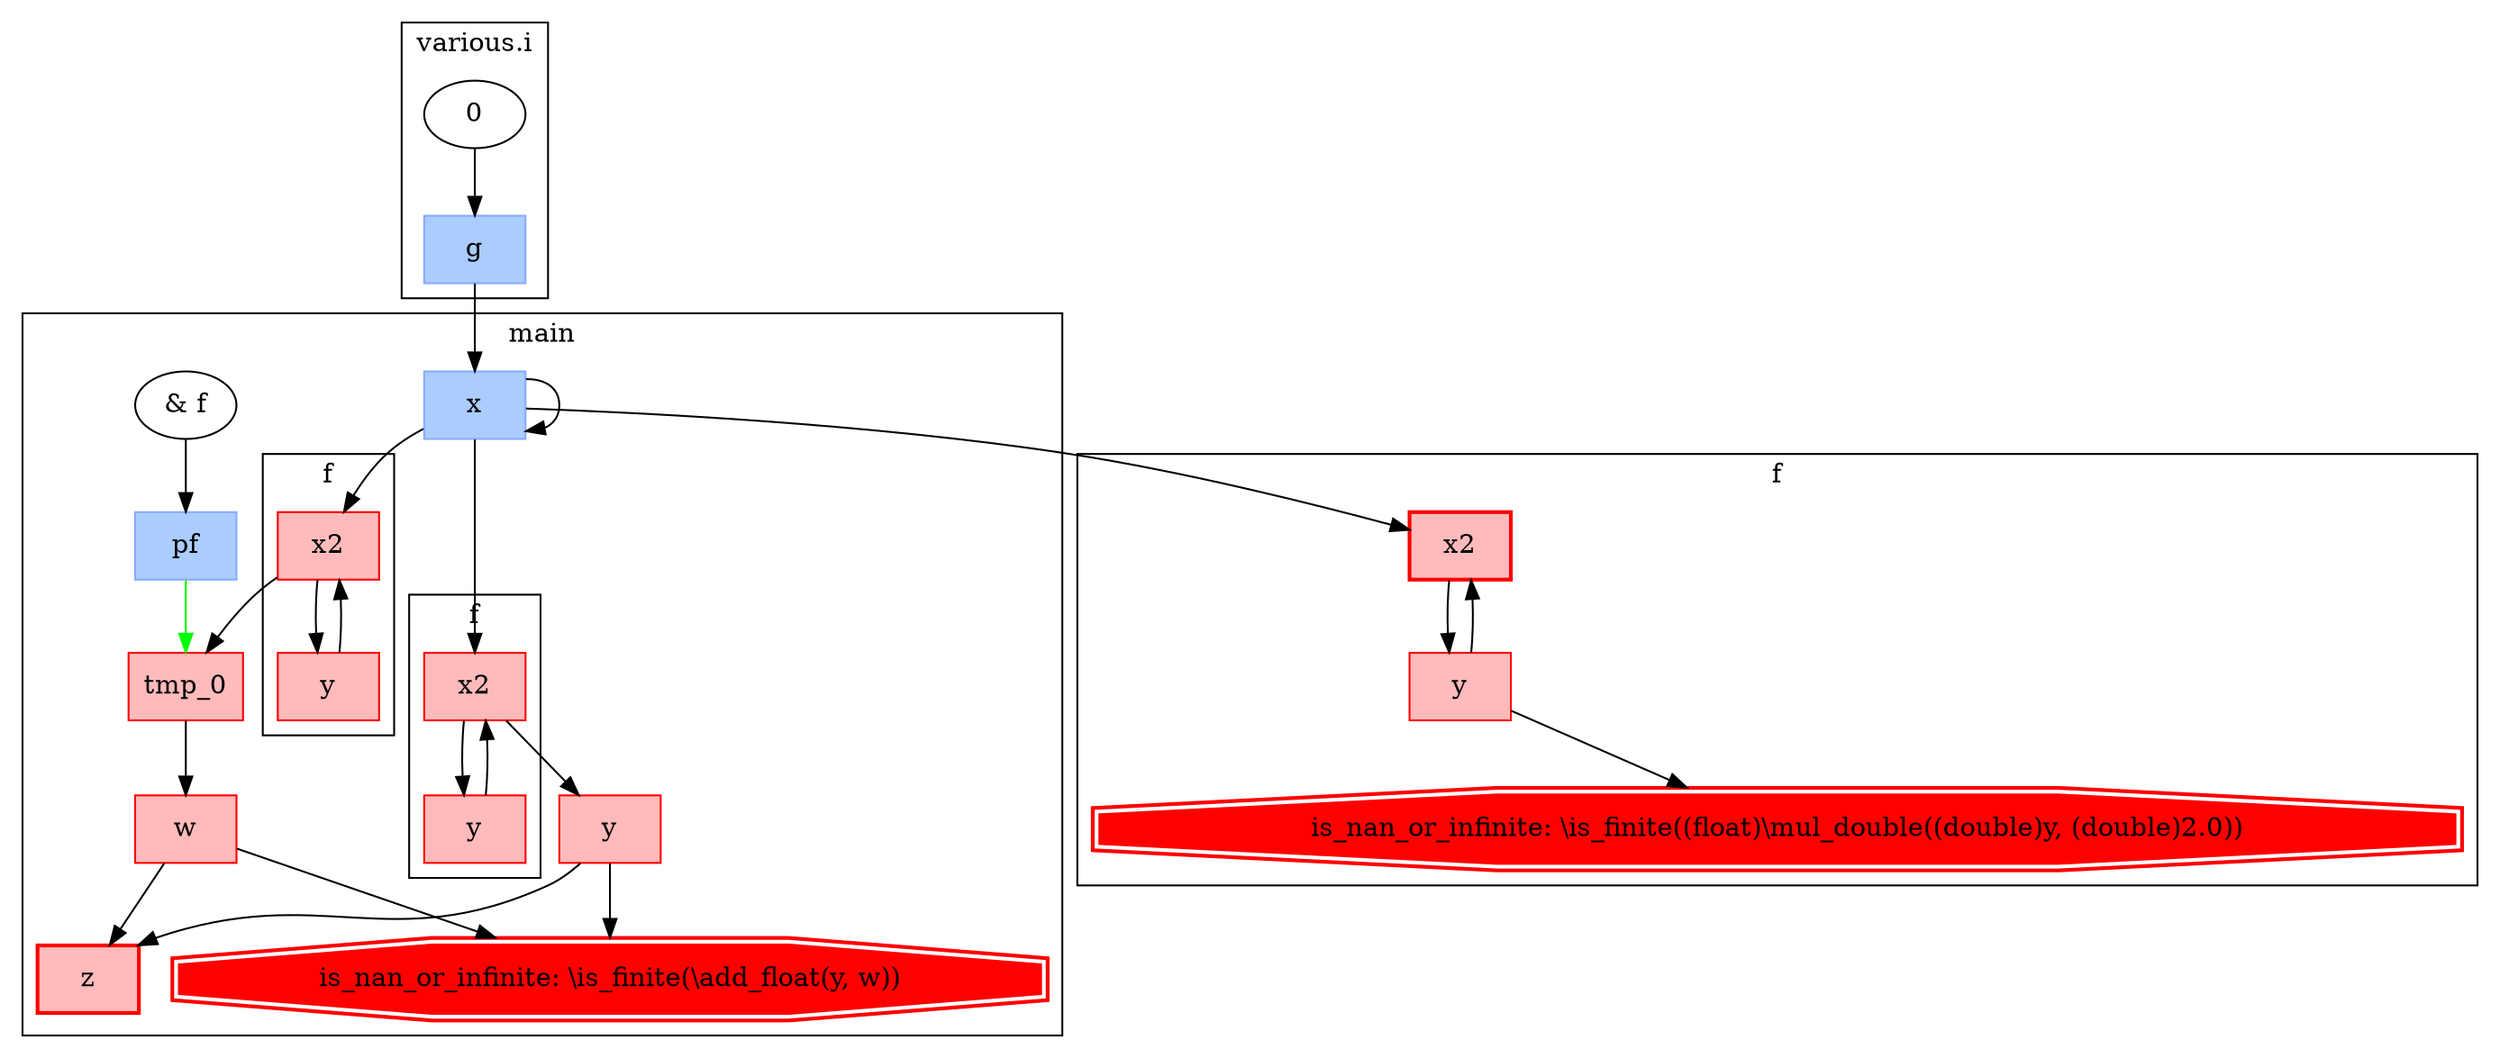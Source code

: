 digraph G {
  cp2 [label=<x2>, shape=box, fillcolor="#FFBBBB", color="#FF0000",
       style="filled,bold", ];
  cp3 [label=<y>, shape=box, fillcolor="#FFBBBB", color="#FF0000",
       style="filled", ];
  cp5 [label=<x>, shape=box, fillcolor="#AACCFF", color="#88AAFF",
       style="filled", ];
  cp9 [label=<g>, shape=box, fillcolor="#AACCFF", color="#88AAFF",
       style="filled", ];
  cp11 [label=<0>, shape=ellipse, ];
  cp13 [label=<z>, shape=box, fillcolor="#FFBBBB", color="#FF0000",
        style="filled,bold", ];
  cp14 [label=<y>, shape=box, fillcolor="#FFBBBB", color="#FF0000",
        style="filled", ];
  cp16 [label=<w>, shape=box, fillcolor="#FFBBBB", color="#FF0000",
        style="filled", ];
  cp18 [label=<x2>, shape=box, fillcolor="#FFBBBB", color="#FF0000",
        style="filled", ];
  cp20 [label=<tmp_0>, shape=box, fillcolor="#FFBBBB", color="#FF0000",
        style="filled", ];
  cp22 [label=<y>, shape=box, fillcolor="#FFBBBB", color="#FF0000",
        style="filled", ];
  cp25 [label=<pf>, shape=box, fillcolor="#AACCFF", color="#88AAFF",
        style="filled", ];
  cp27 [label=<x2>, shape=box, fillcolor="#FFBBBB", color="#FF0000",
        style="filled", ];
  cp30 [label=<&amp; f>, shape=ellipse, ];
  cp32 [label=<y>, shape=box, fillcolor="#FFBBBB", color="#FF0000",
        style="filled", ];
  cp36 [label=<is_nan_or_infinite: \is_finite((float)\mul_double((double)y, (double)2.0))>,
        fillcolor="#FF0000", color="#FF0000", shape=doubleoctagon,
        style="filled,bold,bold", ];
  cp38 [label=<is_nan_or_infinite: \is_finite(\add_float(y, w))>,
        fillcolor="#FF0000", color="#FF0000", shape=doubleoctagon,
        style="filled,bold,bold", ];
  
  subgraph cluster_cs_1 { label=<f>; cp36;cp3;cp2;
     };
  subgraph cluster_cs_2 { label=<main>; cp38;cp30;cp25;cp20;cp16;cp14;cp13;cp5;
    subgraph cluster_cs_3 { label=<f>; cp22;cp18;
       };
    subgraph cluster_cs_4 { label=<f>; cp32;cp27;
       };
     };
  subgraph cluster_file_1 { label=<various.i>; cp11;cp9;
     };
  
  cp2 -> cp3;
  cp3 -> cp2;
  cp3 -> cp36;
  cp5 -> cp2;
  cp5 -> cp5;
  cp5 -> cp18;
  cp5 -> cp27;
  cp9 -> cp5;
  cp11 -> cp9;
  cp14 -> cp13;
  cp14 -> cp38;
  cp16 -> cp13;
  cp16 -> cp38;
  cp18 -> cp14;
  cp18 -> cp22;
  cp20 -> cp16;
  cp22 -> cp18;
  cp25 -> cp20 [color="#00FF00", ];
  cp27 -> cp20;
  cp27 -> cp32;
  cp30 -> cp25;
  cp32 -> cp27;
  
  }
